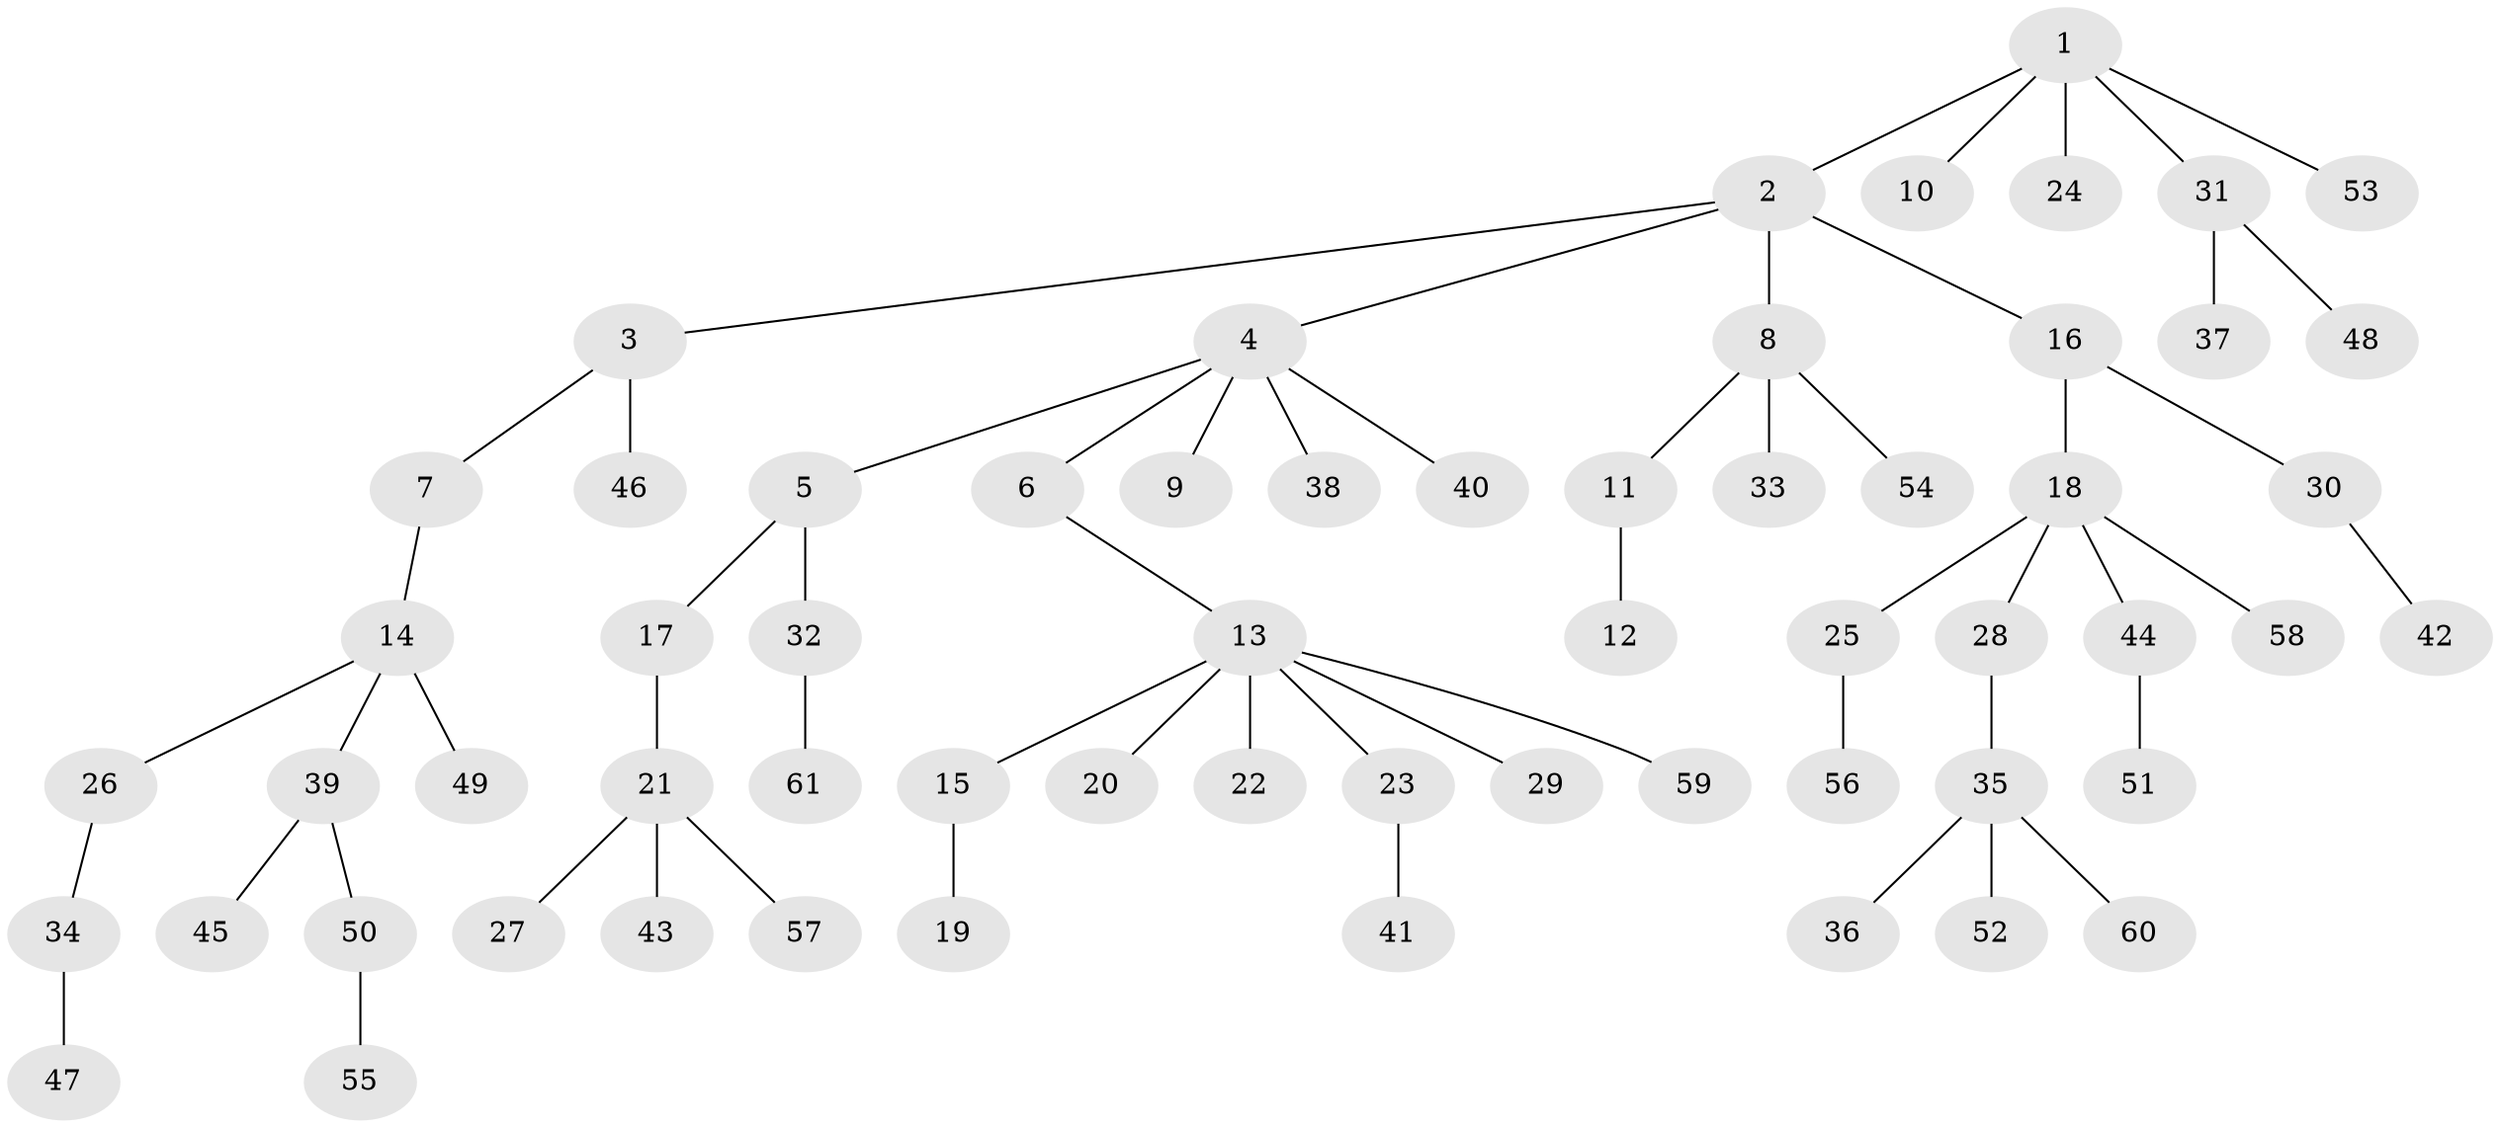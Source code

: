 // Generated by graph-tools (version 1.1) at 2025/11/02/27/25 16:11:25]
// undirected, 61 vertices, 60 edges
graph export_dot {
graph [start="1"]
  node [color=gray90,style=filled];
  1;
  2;
  3;
  4;
  5;
  6;
  7;
  8;
  9;
  10;
  11;
  12;
  13;
  14;
  15;
  16;
  17;
  18;
  19;
  20;
  21;
  22;
  23;
  24;
  25;
  26;
  27;
  28;
  29;
  30;
  31;
  32;
  33;
  34;
  35;
  36;
  37;
  38;
  39;
  40;
  41;
  42;
  43;
  44;
  45;
  46;
  47;
  48;
  49;
  50;
  51;
  52;
  53;
  54;
  55;
  56;
  57;
  58;
  59;
  60;
  61;
  1 -- 2;
  1 -- 10;
  1 -- 24;
  1 -- 31;
  1 -- 53;
  2 -- 3;
  2 -- 4;
  2 -- 8;
  2 -- 16;
  3 -- 7;
  3 -- 46;
  4 -- 5;
  4 -- 6;
  4 -- 9;
  4 -- 38;
  4 -- 40;
  5 -- 17;
  5 -- 32;
  6 -- 13;
  7 -- 14;
  8 -- 11;
  8 -- 33;
  8 -- 54;
  11 -- 12;
  13 -- 15;
  13 -- 20;
  13 -- 22;
  13 -- 23;
  13 -- 29;
  13 -- 59;
  14 -- 26;
  14 -- 39;
  14 -- 49;
  15 -- 19;
  16 -- 18;
  16 -- 30;
  17 -- 21;
  18 -- 25;
  18 -- 28;
  18 -- 44;
  18 -- 58;
  21 -- 27;
  21 -- 43;
  21 -- 57;
  23 -- 41;
  25 -- 56;
  26 -- 34;
  28 -- 35;
  30 -- 42;
  31 -- 37;
  31 -- 48;
  32 -- 61;
  34 -- 47;
  35 -- 36;
  35 -- 52;
  35 -- 60;
  39 -- 45;
  39 -- 50;
  44 -- 51;
  50 -- 55;
}
